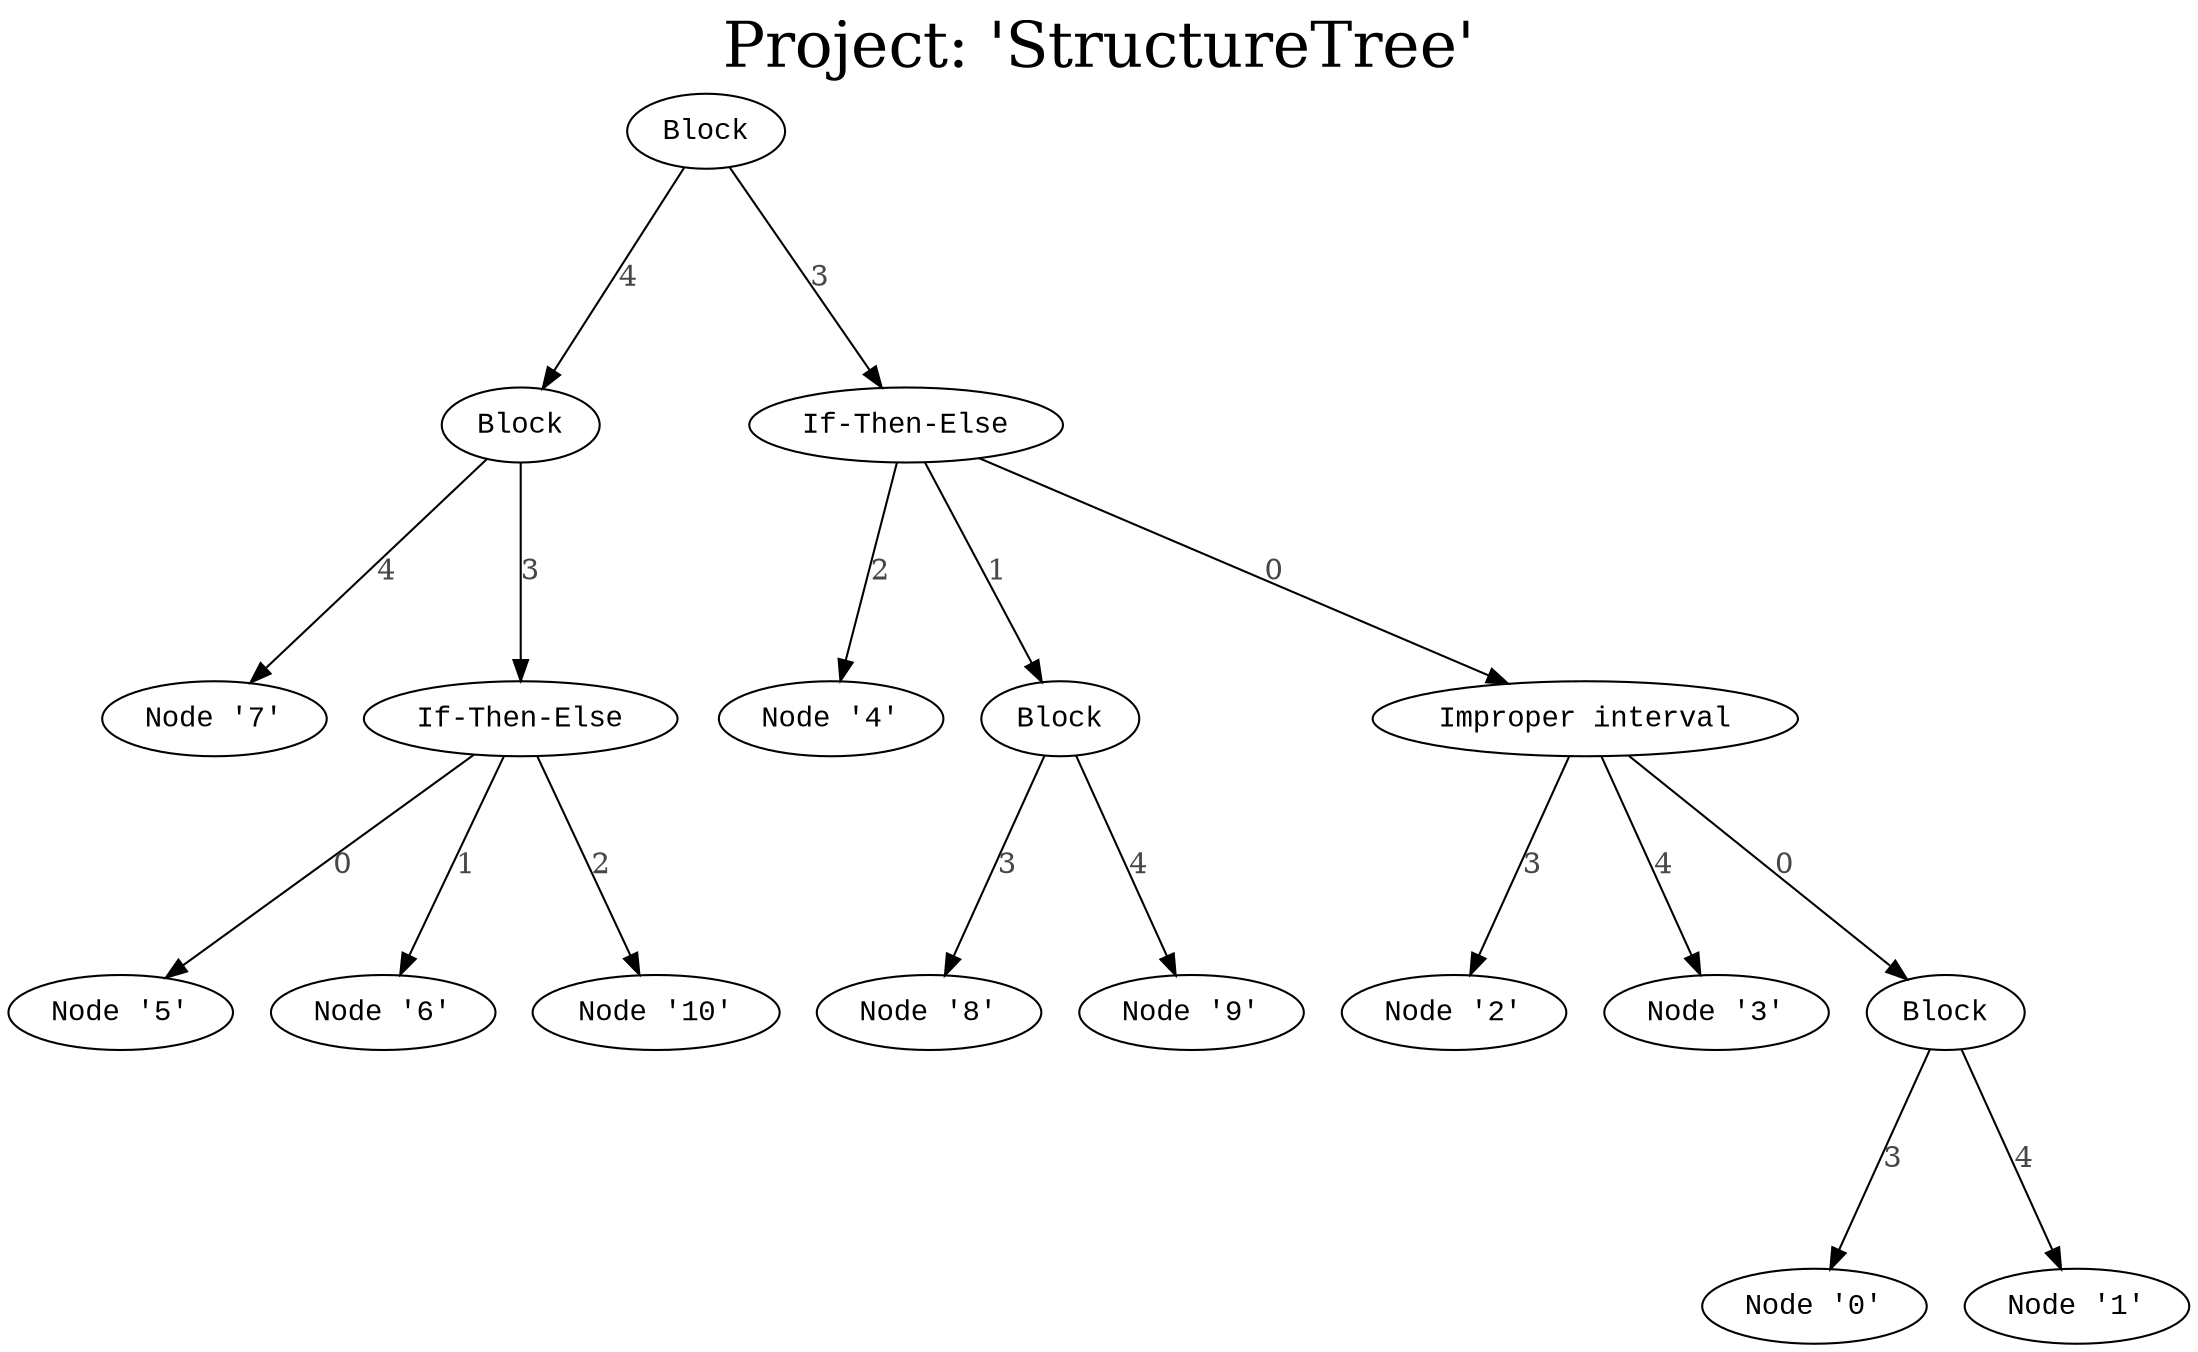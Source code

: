      // Auto generated DOT graph.
     // Compiler .dot->.png: "dot -Tpng testWHILE+IF.dot > testWHILE+IF.png"
     // (The format was heavily insipred by Kalani Thielen's example at http://www.graphviz.org/content/psg)

          digraph G {
          compound=true;
          ranksep=1.25;
          fontsize=30;
          labelloc="t";label="Project: 'StructureTree'";
          bgcolor=white;

           "n0" [style="filled" penwidth=1 fillcolor="white" fontname="Courier New" label="Node '0'"];
           "n1" [style="filled" penwidth=1 fillcolor="white" fontname="Courier New" label="Node '1'"];
           "n2" [style="filled" penwidth=1 fillcolor="white" fontname="Courier New" label="Node '2'"];
           "n3" [style="filled" penwidth=1 fillcolor="white" fontname="Courier New" label="Node '3'"];
           "n4" [style="filled" penwidth=1 fillcolor="white" fontname="Courier New" label="Node '4'"];
           "n5" [style="filled" penwidth=1 fillcolor="white" fontname="Courier New" label="Node '5'"];
           "n6" [style="filled" penwidth=1 fillcolor="white" fontname="Courier New" label="Node '6'"];
           "n7" [style="filled" penwidth=1 fillcolor="white" fontname="Courier New" label="Node '7'"];
           "n8" [style="filled" penwidth=1 fillcolor="white" fontname="Courier New" label="Node '8'"];
           "n9" [style="filled" penwidth=1 fillcolor="white" fontname="Courier New" label="Node '9'"];
           "n10" [style="filled" penwidth=1 fillcolor="white" fontname="Courier New" label="Node '10'"];
           "n11" [style="filled" penwidth=1 fillcolor="white" fontname="Courier New" label="If-Then-Else"];
           "n12" [style="filled" penwidth=1 fillcolor="white" fontname="Courier New" label="Block"];
           "n13" [style="filled" penwidth=1 fillcolor="white" fontname="Courier New" label="Block"];
           "n14" [style="filled" penwidth=1 fillcolor="white" fontname="Courier New" label="Block"];
           "n15" [style="filled" penwidth=1 fillcolor="white" fontname="Courier New" label="Improper interval"];
           "n16" [style="filled" penwidth=1 fillcolor="white" fontname="Courier New" label="If-Then-Else"];
           "n17" [style="filled" penwidth=1 fillcolor="white" fontname="Courier New" label="Block"];
           n11 -> n5 [penwidth=1 fontsize=14 fontcolor="grey28" label="0"];
           n11 -> n6 [penwidth=1 fontsize=14 fontcolor="grey28" label="1"];
           n11 -> n10 [penwidth=1 fontsize=14 fontcolor="grey28" label="2"];
           n12 -> n0 [penwidth=1 fontsize=14 fontcolor="grey28" label="3"];
           n12 -> n1 [penwidth=1 fontsize=14 fontcolor="grey28" label="4"];
           n13 -> n11 [penwidth=1 fontsize=14 fontcolor="grey28" label="3"];
           n13 -> n7 [penwidth=1 fontsize=14 fontcolor="grey28" label="4"];
           n14 -> n8 [penwidth=1 fontsize=14 fontcolor="grey28" label="3"];
           n14 -> n9 [penwidth=1 fontsize=14 fontcolor="grey28" label="4"];
           n15 -> n12 [penwidth=1 fontsize=14 fontcolor="grey28" label="0"];
           n15 -> n2 [penwidth=1 fontsize=14 fontcolor="grey28" label="3"];
           n15 -> n3 [penwidth=1 fontsize=14 fontcolor="grey28" label="4"];
           n16 -> n15 [penwidth=1 fontsize=14 fontcolor="grey28" label="0"];
           n16 -> n14 [penwidth=1 fontsize=14 fontcolor="grey28" label="1"];
           n16 -> n4 [penwidth=1 fontsize=14 fontcolor="grey28" label="2"];
           n17 -> n16 [penwidth=1 fontsize=14 fontcolor="grey28" label="3"];
           n17 -> n13 [penwidth=1 fontsize=14 fontcolor="grey28" label="4"];
          }
